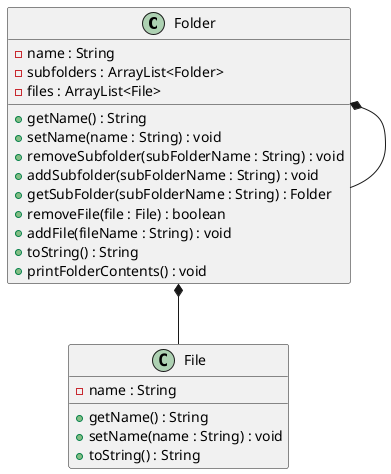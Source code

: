 @startuml
'https://plantuml.com/class-diagram

Folder *-- File
Folder *-- Folder

class File {
 -name : String

 +getName() : String
 +setName(name : String) : void
 +toString() : String
}

class Folder {
 -name : String
 -subfolders : ArrayList<Folder>
 -files : ArrayList<File>

 +getName() : String
 +setName(name : String) : void
 +removeSubfolder(subFolderName : String) : void
 +addSubfolder(subFolderName : String) : void
 +getSubFolder(subFolderName : String) : Folder
 +removeFile(file : File) : boolean
 +addFile(fileName : String) : void
 +toString() : String
 +printFolderContents() : void
}

@enduml